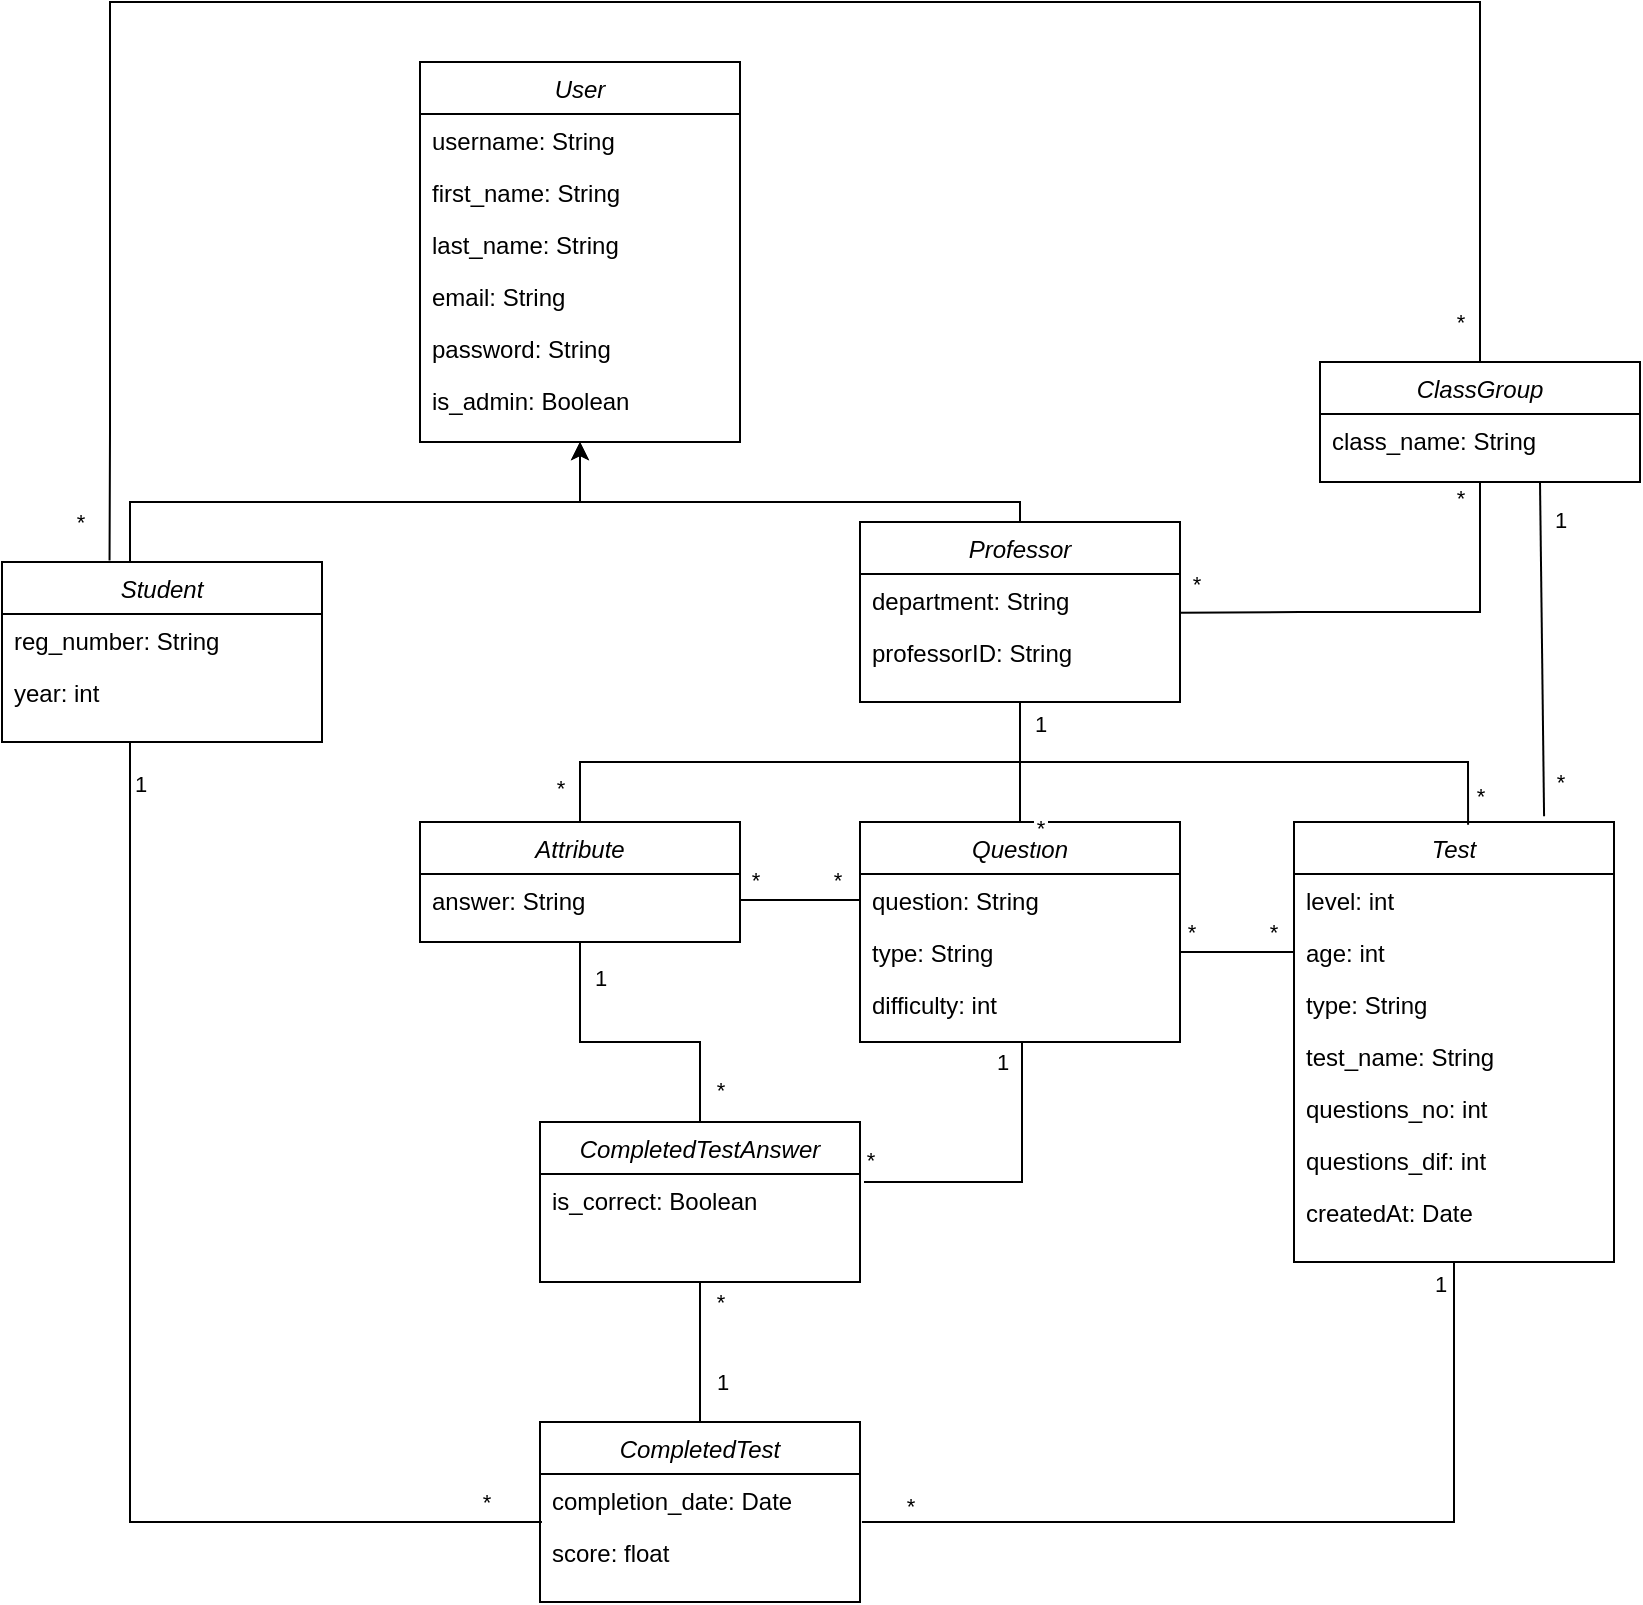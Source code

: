 <mxfile version="24.7.8">
  <diagram id="C5RBs43oDa-KdzZeNtuy" name="Page-1">
    <mxGraphModel dx="721" dy="721" grid="1" gridSize="10" guides="1" tooltips="1" connect="1" arrows="1" fold="1" page="1" pageScale="1" pageWidth="827" pageHeight="1169" math="0" shadow="0">
      <root>
        <mxCell id="WIyWlLk6GJQsqaUBKTNV-0" />
        <mxCell id="WIyWlLk6GJQsqaUBKTNV-1" parent="WIyWlLk6GJQsqaUBKTNV-0" />
        <mxCell id="zkfFHV4jXpPFQw0GAbJ--0" value="User" style="swimlane;fontStyle=2;align=center;verticalAlign=top;childLayout=stackLayout;horizontal=1;startSize=26;horizontalStack=0;resizeParent=1;resizeLast=0;collapsible=1;marginBottom=0;rounded=0;shadow=0;strokeWidth=1;" parent="WIyWlLk6GJQsqaUBKTNV-1" vertex="1">
          <mxGeometry x="209" y="50" width="160" height="190" as="geometry">
            <mxRectangle x="230" y="140" width="160" height="26" as="alternateBounds" />
          </mxGeometry>
        </mxCell>
        <mxCell id="zkfFHV4jXpPFQw0GAbJ--1" value="username: String" style="text;align=left;verticalAlign=top;spacingLeft=4;spacingRight=4;overflow=hidden;rotatable=0;points=[[0,0.5],[1,0.5]];portConstraint=eastwest;" parent="zkfFHV4jXpPFQw0GAbJ--0" vertex="1">
          <mxGeometry y="26" width="160" height="26" as="geometry" />
        </mxCell>
        <mxCell id="zkfFHV4jXpPFQw0GAbJ--2" value="first_name: String" style="text;align=left;verticalAlign=top;spacingLeft=4;spacingRight=4;overflow=hidden;rotatable=0;points=[[0,0.5],[1,0.5]];portConstraint=eastwest;rounded=0;shadow=0;html=0;" parent="zkfFHV4jXpPFQw0GAbJ--0" vertex="1">
          <mxGeometry y="52" width="160" height="26" as="geometry" />
        </mxCell>
        <mxCell id="zkfFHV4jXpPFQw0GAbJ--3" value="last_name: String" style="text;align=left;verticalAlign=top;spacingLeft=4;spacingRight=4;overflow=hidden;rotatable=0;points=[[0,0.5],[1,0.5]];portConstraint=eastwest;rounded=0;shadow=0;html=0;" parent="zkfFHV4jXpPFQw0GAbJ--0" vertex="1">
          <mxGeometry y="78" width="160" height="26" as="geometry" />
        </mxCell>
        <mxCell id="hp9yu2gvQ4f1Yy3YarGS-0" value="email: String" style="text;align=left;verticalAlign=top;spacingLeft=4;spacingRight=4;overflow=hidden;rotatable=0;points=[[0,0.5],[1,0.5]];portConstraint=eastwest;rounded=0;shadow=0;html=0;" parent="zkfFHV4jXpPFQw0GAbJ--0" vertex="1">
          <mxGeometry y="104" width="160" height="26" as="geometry" />
        </mxCell>
        <mxCell id="hp9yu2gvQ4f1Yy3YarGS-1" value="password: String" style="text;align=left;verticalAlign=top;spacingLeft=4;spacingRight=4;overflow=hidden;rotatable=0;points=[[0,0.5],[1,0.5]];portConstraint=eastwest;rounded=0;shadow=0;html=0;" parent="zkfFHV4jXpPFQw0GAbJ--0" vertex="1">
          <mxGeometry y="130" width="160" height="26" as="geometry" />
        </mxCell>
        <mxCell id="hp9yu2gvQ4f1Yy3YarGS-2" value="is_admin: Boolean" style="text;align=left;verticalAlign=top;spacingLeft=4;spacingRight=4;overflow=hidden;rotatable=0;points=[[0,0.5],[1,0.5]];portConstraint=eastwest;rounded=0;shadow=0;html=0;" parent="zkfFHV4jXpPFQw0GAbJ--0" vertex="1">
          <mxGeometry y="156" width="160" height="26" as="geometry" />
        </mxCell>
        <mxCell id="hp9yu2gvQ4f1Yy3YarGS-13" style="edgeStyle=orthogonalEdgeStyle;rounded=0;orthogonalLoop=1;jettySize=auto;html=1;entryX=0.5;entryY=1;entryDx=0;entryDy=0;" parent="WIyWlLk6GJQsqaUBKTNV-1" target="zkfFHV4jXpPFQw0GAbJ--0" edge="1">
          <mxGeometry relative="1" as="geometry">
            <Array as="points">
              <mxPoint x="64" y="270" />
              <mxPoint x="289" y="270" />
            </Array>
            <mxPoint x="64" y="300" as="sourcePoint" />
          </mxGeometry>
        </mxCell>
        <mxCell id="hp9yu2gvQ4f1Yy3YarGS-14" style="edgeStyle=orthogonalEdgeStyle;rounded=0;orthogonalLoop=1;jettySize=auto;html=1;entryX=0.5;entryY=1;entryDx=0;entryDy=0;" parent="WIyWlLk6GJQsqaUBKTNV-1" target="zkfFHV4jXpPFQw0GAbJ--0" edge="1">
          <mxGeometry relative="1" as="geometry">
            <Array as="points">
              <mxPoint x="509" y="270" />
              <mxPoint x="289" y="270" />
            </Array>
            <mxPoint x="509" y="280" as="sourcePoint" />
          </mxGeometry>
        </mxCell>
        <mxCell id="hp9yu2gvQ4f1Yy3YarGS-15" value="Attribute" style="swimlane;fontStyle=2;align=center;verticalAlign=top;childLayout=stackLayout;horizontal=1;startSize=26;horizontalStack=0;resizeParent=1;resizeLast=0;collapsible=1;marginBottom=0;rounded=0;shadow=0;strokeWidth=1;" parent="WIyWlLk6GJQsqaUBKTNV-1" vertex="1">
          <mxGeometry x="209" y="430" width="160" height="60" as="geometry">
            <mxRectangle x="230" y="140" width="160" height="26" as="alternateBounds" />
          </mxGeometry>
        </mxCell>
        <mxCell id="hp9yu2gvQ4f1Yy3YarGS-16" value="answer: String" style="text;align=left;verticalAlign=top;spacingLeft=4;spacingRight=4;overflow=hidden;rotatable=0;points=[[0,0.5],[1,0.5]];portConstraint=eastwest;" parent="hp9yu2gvQ4f1Yy3YarGS-15" vertex="1">
          <mxGeometry y="26" width="160" height="26" as="geometry" />
        </mxCell>
        <mxCell id="hp9yu2gvQ4f1Yy3YarGS-22" value="Question" style="swimlane;fontStyle=2;align=center;verticalAlign=top;childLayout=stackLayout;horizontal=1;startSize=26;horizontalStack=0;resizeParent=1;resizeLast=0;collapsible=1;marginBottom=0;rounded=0;shadow=0;strokeWidth=1;" parent="WIyWlLk6GJQsqaUBKTNV-1" vertex="1">
          <mxGeometry x="429" y="430" width="160" height="110" as="geometry">
            <mxRectangle x="230" y="140" width="160" height="26" as="alternateBounds" />
          </mxGeometry>
        </mxCell>
        <mxCell id="hp9yu2gvQ4f1Yy3YarGS-23" value="question: String" style="text;align=left;verticalAlign=top;spacingLeft=4;spacingRight=4;overflow=hidden;rotatable=0;points=[[0,0.5],[1,0.5]];portConstraint=eastwest;" parent="hp9yu2gvQ4f1Yy3YarGS-22" vertex="1">
          <mxGeometry y="26" width="160" height="26" as="geometry" />
        </mxCell>
        <mxCell id="hp9yu2gvQ4f1Yy3YarGS-26" value="type: String" style="text;align=left;verticalAlign=top;spacingLeft=4;spacingRight=4;overflow=hidden;rotatable=0;points=[[0,0.5],[1,0.5]];portConstraint=eastwest;" parent="hp9yu2gvQ4f1Yy3YarGS-22" vertex="1">
          <mxGeometry y="52" width="160" height="26" as="geometry" />
        </mxCell>
        <mxCell id="hp9yu2gvQ4f1Yy3YarGS-27" value="difficulty: int" style="text;align=left;verticalAlign=top;spacingLeft=4;spacingRight=4;overflow=hidden;rotatable=0;points=[[0,0.5],[1,0.5]];portConstraint=eastwest;" parent="hp9yu2gvQ4f1Yy3YarGS-22" vertex="1">
          <mxGeometry y="78" width="160" height="26" as="geometry" />
        </mxCell>
        <mxCell id="hp9yu2gvQ4f1Yy3YarGS-24" value="Test" style="swimlane;fontStyle=2;align=center;verticalAlign=top;childLayout=stackLayout;horizontal=1;startSize=26;horizontalStack=0;resizeParent=1;resizeLast=0;collapsible=1;marginBottom=0;rounded=0;shadow=0;strokeWidth=1;" parent="WIyWlLk6GJQsqaUBKTNV-1" vertex="1">
          <mxGeometry x="646" y="430" width="160" height="220" as="geometry">
            <mxRectangle x="230" y="140" width="160" height="26" as="alternateBounds" />
          </mxGeometry>
        </mxCell>
        <mxCell id="hp9yu2gvQ4f1Yy3YarGS-25" value="level: int" style="text;align=left;verticalAlign=top;spacingLeft=4;spacingRight=4;overflow=hidden;rotatable=0;points=[[0,0.5],[1,0.5]];portConstraint=eastwest;" parent="hp9yu2gvQ4f1Yy3YarGS-24" vertex="1">
          <mxGeometry y="26" width="160" height="26" as="geometry" />
        </mxCell>
        <mxCell id="hp9yu2gvQ4f1Yy3YarGS-28" value="age: int" style="text;align=left;verticalAlign=top;spacingLeft=4;spacingRight=4;overflow=hidden;rotatable=0;points=[[0,0.5],[1,0.5]];portConstraint=eastwest;" parent="hp9yu2gvQ4f1Yy3YarGS-24" vertex="1">
          <mxGeometry y="52" width="160" height="26" as="geometry" />
        </mxCell>
        <mxCell id="hp9yu2gvQ4f1Yy3YarGS-29" value="type: String" style="text;align=left;verticalAlign=top;spacingLeft=4;spacingRight=4;overflow=hidden;rotatable=0;points=[[0,0.5],[1,0.5]];portConstraint=eastwest;" parent="hp9yu2gvQ4f1Yy3YarGS-24" vertex="1">
          <mxGeometry y="78" width="160" height="26" as="geometry" />
        </mxCell>
        <mxCell id="hp9yu2gvQ4f1Yy3YarGS-30" value="test_name: String" style="text;align=left;verticalAlign=top;spacingLeft=4;spacingRight=4;overflow=hidden;rotatable=0;points=[[0,0.5],[1,0.5]];portConstraint=eastwest;" parent="hp9yu2gvQ4f1Yy3YarGS-24" vertex="1">
          <mxGeometry y="104" width="160" height="26" as="geometry" />
        </mxCell>
        <mxCell id="S7vuBWy0CQymUs5dJtTz-9" value="questions_no: int" style="text;align=left;verticalAlign=top;spacingLeft=4;spacingRight=4;overflow=hidden;rotatable=0;points=[[0,0.5],[1,0.5]];portConstraint=eastwest;" vertex="1" parent="hp9yu2gvQ4f1Yy3YarGS-24">
          <mxGeometry y="130" width="160" height="26" as="geometry" />
        </mxCell>
        <mxCell id="hp9yu2gvQ4f1Yy3YarGS-31" value="questions_dif: int" style="text;align=left;verticalAlign=top;spacingLeft=4;spacingRight=4;overflow=hidden;rotatable=0;points=[[0,0.5],[1,0.5]];portConstraint=eastwest;" parent="hp9yu2gvQ4f1Yy3YarGS-24" vertex="1">
          <mxGeometry y="156" width="160" height="26" as="geometry" />
        </mxCell>
        <mxCell id="S7vuBWy0CQymUs5dJtTz-10" value="createdAt: Date" style="text;align=left;verticalAlign=top;spacingLeft=4;spacingRight=4;overflow=hidden;rotatable=0;points=[[0,0.5],[1,0.5]];portConstraint=eastwest;" vertex="1" parent="hp9yu2gvQ4f1Yy3YarGS-24">
          <mxGeometry y="182" width="160" height="26" as="geometry" />
        </mxCell>
        <mxCell id="hp9yu2gvQ4f1Yy3YarGS-32" value="" style="endArrow=none;html=1;rounded=0;exitX=0.5;exitY=0;exitDx=0;exitDy=0;" parent="WIyWlLk6GJQsqaUBKTNV-1" source="hp9yu2gvQ4f1Yy3YarGS-15" edge="1">
          <mxGeometry width="50" height="50" relative="1" as="geometry">
            <mxPoint x="394" y="480" as="sourcePoint" />
            <mxPoint x="509" y="380" as="targetPoint" />
            <Array as="points">
              <mxPoint x="289" y="400" />
              <mxPoint x="509" y="400" />
            </Array>
          </mxGeometry>
        </mxCell>
        <mxCell id="hp9yu2gvQ4f1Yy3YarGS-44" value="*" style="edgeLabel;html=1;align=center;verticalAlign=middle;resizable=0;points=[];" parent="hp9yu2gvQ4f1Yy3YarGS-32" vertex="1" connectable="0">
          <mxGeometry x="-0.873" relative="1" as="geometry">
            <mxPoint x="-10" as="offset" />
          </mxGeometry>
        </mxCell>
        <mxCell id="hp9yu2gvQ4f1Yy3YarGS-35" value="" style="endArrow=none;html=1;rounded=0;exitX=0.5;exitY=0;exitDx=0;exitDy=0;" parent="WIyWlLk6GJQsqaUBKTNV-1" source="hp9yu2gvQ4f1Yy3YarGS-22" edge="1">
          <mxGeometry width="50" height="50" relative="1" as="geometry">
            <mxPoint x="354" y="440" as="sourcePoint" />
            <mxPoint x="509" y="380" as="targetPoint" />
            <Array as="points">
              <mxPoint x="509" y="400" />
            </Array>
          </mxGeometry>
        </mxCell>
        <mxCell id="hp9yu2gvQ4f1Yy3YarGS-36" value="1&lt;div&gt;&lt;br&gt;&lt;/div&gt;&lt;div&gt;&lt;br&gt;&lt;/div&gt;&lt;div&gt;&lt;br&gt;&lt;/div&gt;&lt;div&gt;*&lt;/div&gt;" style="edgeLabel;html=1;align=center;verticalAlign=middle;resizable=0;points=[];" parent="hp9yu2gvQ4f1Yy3YarGS-35" vertex="1" connectable="0">
          <mxGeometry x="-0.013" y="-2" relative="1" as="geometry">
            <mxPoint x="8" y="1" as="offset" />
          </mxGeometry>
        </mxCell>
        <mxCell id="hp9yu2gvQ4f1Yy3YarGS-37" value="" style="endArrow=none;html=1;rounded=0;exitX=0.544;exitY=0.006;exitDx=0;exitDy=0;exitPerimeter=0;entryX=0.5;entryY=1;entryDx=0;entryDy=0;" parent="WIyWlLk6GJQsqaUBKTNV-1" source="hp9yu2gvQ4f1Yy3YarGS-24" target="S7vuBWy0CQymUs5dJtTz-6" edge="1">
          <mxGeometry width="50" height="50" relative="1" as="geometry">
            <mxPoint x="569" y="440" as="sourcePoint" />
            <mxPoint x="509" y="380" as="targetPoint" />
            <Array as="points">
              <mxPoint x="733" y="400" />
              <mxPoint x="509" y="400" />
            </Array>
          </mxGeometry>
        </mxCell>
        <mxCell id="hp9yu2gvQ4f1Yy3YarGS-45" value="*" style="edgeLabel;html=1;align=center;verticalAlign=middle;resizable=0;points=[];" parent="hp9yu2gvQ4f1Yy3YarGS-37" vertex="1" connectable="0">
          <mxGeometry x="-0.898" y="-1" relative="1" as="geometry">
            <mxPoint x="5" as="offset" />
          </mxGeometry>
        </mxCell>
        <mxCell id="hp9yu2gvQ4f1Yy3YarGS-48" value="" style="endArrow=none;html=1;rounded=0;entryX=0;entryY=0.5;entryDx=0;entryDy=0;exitX=1;exitY=0.5;exitDx=0;exitDy=0;" parent="WIyWlLk6GJQsqaUBKTNV-1" source="hp9yu2gvQ4f1Yy3YarGS-26" target="hp9yu2gvQ4f1Yy3YarGS-28" edge="1">
          <mxGeometry width="50" height="50" relative="1" as="geometry">
            <mxPoint x="99" y="410" as="sourcePoint" />
            <mxPoint x="149" y="360" as="targetPoint" />
          </mxGeometry>
        </mxCell>
        <mxCell id="hp9yu2gvQ4f1Yy3YarGS-49" value="*&amp;nbsp; &amp;nbsp; &amp;nbsp; &amp;nbsp; &amp;nbsp; &amp;nbsp; *" style="edgeLabel;html=1;align=center;verticalAlign=middle;resizable=0;points=[];" parent="hp9yu2gvQ4f1Yy3YarGS-48" vertex="1" connectable="0">
          <mxGeometry x="-0.088" y="-5" relative="1" as="geometry">
            <mxPoint y="-15" as="offset" />
          </mxGeometry>
        </mxCell>
        <mxCell id="hp9yu2gvQ4f1Yy3YarGS-50" value="" style="endArrow=none;html=1;rounded=0;entryX=0;entryY=0.5;entryDx=0;entryDy=0;exitX=1;exitY=0.5;exitDx=0;exitDy=0;" parent="WIyWlLk6GJQsqaUBKTNV-1" source="hp9yu2gvQ4f1Yy3YarGS-16" target="hp9yu2gvQ4f1Yy3YarGS-23" edge="1">
          <mxGeometry width="50" height="50" relative="1" as="geometry">
            <mxPoint x="369" y="470" as="sourcePoint" />
            <mxPoint x="426" y="470" as="targetPoint" />
          </mxGeometry>
        </mxCell>
        <mxCell id="hp9yu2gvQ4f1Yy3YarGS-51" value="*&amp;nbsp; &amp;nbsp; &amp;nbsp; &amp;nbsp; &amp;nbsp; &amp;nbsp; *" style="edgeLabel;html=1;align=center;verticalAlign=middle;resizable=0;points=[];" parent="hp9yu2gvQ4f1Yy3YarGS-50" vertex="1" connectable="0">
          <mxGeometry x="-0.088" y="-5" relative="1" as="geometry">
            <mxPoint y="-15" as="offset" />
          </mxGeometry>
        </mxCell>
        <mxCell id="hp9yu2gvQ4f1Yy3YarGS-57" value="CompletedTest" style="swimlane;fontStyle=2;align=center;verticalAlign=top;childLayout=stackLayout;horizontal=1;startSize=26;horizontalStack=0;resizeParent=1;resizeLast=0;collapsible=1;marginBottom=0;rounded=0;shadow=0;strokeWidth=1;" parent="WIyWlLk6GJQsqaUBKTNV-1" vertex="1">
          <mxGeometry x="269" y="730" width="160" height="90" as="geometry">
            <mxRectangle x="230" y="140" width="160" height="26" as="alternateBounds" />
          </mxGeometry>
        </mxCell>
        <mxCell id="hp9yu2gvQ4f1Yy3YarGS-58" value="completion_date: Date" style="text;align=left;verticalAlign=top;spacingLeft=4;spacingRight=4;overflow=hidden;rotatable=0;points=[[0,0.5],[1,0.5]];portConstraint=eastwest;" parent="hp9yu2gvQ4f1Yy3YarGS-57" vertex="1">
          <mxGeometry y="26" width="160" height="26" as="geometry" />
        </mxCell>
        <mxCell id="Z30YiXFa99hd5pFGkxBP-11" value="score: float" style="text;align=left;verticalAlign=top;spacingLeft=4;spacingRight=4;overflow=hidden;rotatable=0;points=[[0,0.5],[1,0.5]];portConstraint=eastwest;" parent="hp9yu2gvQ4f1Yy3YarGS-57" vertex="1">
          <mxGeometry y="52" width="160" height="26" as="geometry" />
        </mxCell>
        <mxCell id="hp9yu2gvQ4f1Yy3YarGS-59" value="" style="endArrow=none;html=1;rounded=0;exitX=0.006;exitY=0.923;exitDx=0;exitDy=0;exitPerimeter=0;" parent="WIyWlLk6GJQsqaUBKTNV-1" source="hp9yu2gvQ4f1Yy3YarGS-58" edge="1">
          <mxGeometry width="50" height="50" relative="1" as="geometry">
            <mxPoint x="270" y="820" as="sourcePoint" />
            <mxPoint x="64" y="390" as="targetPoint" />
            <Array as="points">
              <mxPoint x="64" y="780" />
              <mxPoint x="64" y="610" />
            </Array>
          </mxGeometry>
        </mxCell>
        <mxCell id="hp9yu2gvQ4f1Yy3YarGS-60" value="*" style="edgeLabel;html=1;align=center;verticalAlign=middle;resizable=0;points=[];" parent="hp9yu2gvQ4f1Yy3YarGS-59" vertex="1" connectable="0">
          <mxGeometry x="-0.873" relative="1" as="geometry">
            <mxPoint x="10" y="-10" as="offset" />
          </mxGeometry>
        </mxCell>
        <mxCell id="hp9yu2gvQ4f1Yy3YarGS-61" value="1" style="edgeLabel;html=1;align=center;verticalAlign=middle;resizable=0;points=[];" parent="hp9yu2gvQ4f1Yy3YarGS-59" vertex="1" connectable="0">
          <mxGeometry x="0.93" relative="1" as="geometry">
            <mxPoint x="5" as="offset" />
          </mxGeometry>
        </mxCell>
        <mxCell id="hp9yu2gvQ4f1Yy3YarGS-62" value="" style="endArrow=none;html=1;rounded=0;entryX=1.006;entryY=0.923;entryDx=0;entryDy=0;entryPerimeter=0;exitX=0.5;exitY=1;exitDx=0;exitDy=0;" parent="WIyWlLk6GJQsqaUBKTNV-1" target="hp9yu2gvQ4f1Yy3YarGS-58" edge="1" source="hp9yu2gvQ4f1Yy3YarGS-24">
          <mxGeometry width="50" height="50" relative="1" as="geometry">
            <mxPoint x="730" y="690" as="sourcePoint" />
            <mxPoint x="430" y="806" as="targetPoint" />
            <Array as="points">
              <mxPoint x="726" y="780" />
            </Array>
          </mxGeometry>
        </mxCell>
        <mxCell id="hp9yu2gvQ4f1Yy3YarGS-63" value="*" style="edgeLabel;html=1;align=center;verticalAlign=middle;resizable=0;points=[];" parent="hp9yu2gvQ4f1Yy3YarGS-62" vertex="1" connectable="0">
          <mxGeometry x="0.889" y="1" relative="1" as="geometry">
            <mxPoint y="-9" as="offset" />
          </mxGeometry>
        </mxCell>
        <mxCell id="hp9yu2gvQ4f1Yy3YarGS-64" value="1" style="edgeLabel;html=1;align=center;verticalAlign=middle;resizable=0;points=[];" parent="hp9yu2gvQ4f1Yy3YarGS-62" vertex="1" connectable="0">
          <mxGeometry x="-0.949" relative="1" as="geometry">
            <mxPoint x="-7" as="offset" />
          </mxGeometry>
        </mxCell>
        <mxCell id="hp9yu2gvQ4f1Yy3YarGS-71" value="ClassGroup" style="swimlane;fontStyle=2;align=center;verticalAlign=top;childLayout=stackLayout;horizontal=1;startSize=26;horizontalStack=0;resizeParent=1;resizeLast=0;collapsible=1;marginBottom=0;rounded=0;shadow=0;strokeWidth=1;" parent="WIyWlLk6GJQsqaUBKTNV-1" vertex="1">
          <mxGeometry x="659" y="200" width="160" height="60" as="geometry">
            <mxRectangle x="230" y="140" width="160" height="26" as="alternateBounds" />
          </mxGeometry>
        </mxCell>
        <mxCell id="hp9yu2gvQ4f1Yy3YarGS-72" value="class_name: String" style="text;align=left;verticalAlign=top;spacingLeft=4;spacingRight=4;overflow=hidden;rotatable=0;points=[[0,0.5],[1,0.5]];portConstraint=eastwest;" parent="hp9yu2gvQ4f1Yy3YarGS-71" vertex="1">
          <mxGeometry y="26" width="160" height="26" as="geometry" />
        </mxCell>
        <mxCell id="hp9yu2gvQ4f1Yy3YarGS-73" value="" style="endArrow=none;html=1;rounded=0;exitX=0.5;exitY=1;exitDx=0;exitDy=0;entryX=0.998;entryY=0.744;entryDx=0;entryDy=0;entryPerimeter=0;" parent="WIyWlLk6GJQsqaUBKTNV-1" source="hp9yu2gvQ4f1Yy3YarGS-71" target="S7vuBWy0CQymUs5dJtTz-7" edge="1">
          <mxGeometry width="50" height="50" relative="1" as="geometry">
            <mxPoint x="699" y="325" as="sourcePoint" />
            <mxPoint x="591" y="326" as="targetPoint" />
            <Array as="points">
              <mxPoint x="739" y="290" />
              <mxPoint x="739" y="325" />
              <mxPoint x="649" y="325" />
            </Array>
          </mxGeometry>
        </mxCell>
        <mxCell id="hp9yu2gvQ4f1Yy3YarGS-74" value="*" style="edgeLabel;html=1;align=center;verticalAlign=middle;resizable=0;points=[];" parent="hp9yu2gvQ4f1Yy3YarGS-73" vertex="1" connectable="0">
          <mxGeometry x="0.928" y="-1" relative="1" as="geometry">
            <mxPoint y="-14" as="offset" />
          </mxGeometry>
        </mxCell>
        <mxCell id="hp9yu2gvQ4f1Yy3YarGS-75" value="*" style="edgeLabel;html=1;align=center;verticalAlign=middle;resizable=0;points=[];" parent="hp9yu2gvQ4f1Yy3YarGS-73" vertex="1" connectable="0">
          <mxGeometry x="-0.927" relative="1" as="geometry">
            <mxPoint x="-10" as="offset" />
          </mxGeometry>
        </mxCell>
        <mxCell id="AV3rUsQxtOsMWYr95vvP-0" value="" style="endArrow=none;html=1;rounded=0;entryX=0.407;entryY=-0.016;entryDx=0;entryDy=0;exitX=0.5;exitY=0;exitDx=0;exitDy=0;entryPerimeter=0;" parent="WIyWlLk6GJQsqaUBKTNV-1" source="hp9yu2gvQ4f1Yy3YarGS-71" edge="1">
          <mxGeometry width="50" height="50" relative="1" as="geometry">
            <mxPoint x="144" y="170" as="sourcePoint" />
            <mxPoint x="53.77" y="299.2" as="targetPoint" />
            <Array as="points">
              <mxPoint x="739" y="20" />
              <mxPoint x="159" y="20" />
              <mxPoint x="54" y="20" />
              <mxPoint x="54" y="235" />
            </Array>
          </mxGeometry>
        </mxCell>
        <mxCell id="AV3rUsQxtOsMWYr95vvP-1" value="*" style="edgeLabel;html=1;align=center;verticalAlign=middle;resizable=0;points=[];" parent="AV3rUsQxtOsMWYr95vvP-0" vertex="1" connectable="0">
          <mxGeometry x="0.928" y="-1" relative="1" as="geometry">
            <mxPoint x="-14" y="22" as="offset" />
          </mxGeometry>
        </mxCell>
        <mxCell id="AV3rUsQxtOsMWYr95vvP-2" value="*" style="edgeLabel;html=1;align=center;verticalAlign=middle;resizable=0;points=[];" parent="AV3rUsQxtOsMWYr95vvP-0" vertex="1" connectable="0">
          <mxGeometry x="-0.927" relative="1" as="geometry">
            <mxPoint x="-10" y="22" as="offset" />
          </mxGeometry>
        </mxCell>
        <mxCell id="AV3rUsQxtOsMWYr95vvP-6" value="" style="endArrow=none;html=1;rounded=0;exitX=0.75;exitY=1;exitDx=0;exitDy=0;entryX=0.844;entryY=-0.018;entryDx=0;entryDy=0;entryPerimeter=0;" parent="WIyWlLk6GJQsqaUBKTNV-1" edge="1">
          <mxGeometry width="50" height="50" relative="1" as="geometry">
            <mxPoint x="769" y="260" as="sourcePoint" />
            <mxPoint x="771.04" y="427.12" as="targetPoint" />
          </mxGeometry>
        </mxCell>
        <mxCell id="AV3rUsQxtOsMWYr95vvP-8" value="1" style="edgeLabel;html=1;align=center;verticalAlign=middle;resizable=0;points=[];" parent="AV3rUsQxtOsMWYr95vvP-6" vertex="1" connectable="0">
          <mxGeometry x="-0.772" y="2" relative="1" as="geometry">
            <mxPoint x="8" as="offset" />
          </mxGeometry>
        </mxCell>
        <mxCell id="AV3rUsQxtOsMWYr95vvP-9" value="*" style="edgeLabel;html=1;align=center;verticalAlign=middle;resizable=0;points=[];" parent="AV3rUsQxtOsMWYr95vvP-6" vertex="1" connectable="0">
          <mxGeometry x="0.793" y="3" relative="1" as="geometry">
            <mxPoint x="5" as="offset" />
          </mxGeometry>
        </mxCell>
        <mxCell id="Z30YiXFa99hd5pFGkxBP-0" value="CompletedTestAnswer" style="swimlane;fontStyle=2;align=center;verticalAlign=top;childLayout=stackLayout;horizontal=1;startSize=26;horizontalStack=0;resizeParent=1;resizeLast=0;collapsible=1;marginBottom=0;rounded=0;shadow=0;strokeWidth=1;" parent="WIyWlLk6GJQsqaUBKTNV-1" vertex="1">
          <mxGeometry x="269" y="580" width="160" height="80" as="geometry">
            <mxRectangle x="230" y="140" width="160" height="26" as="alternateBounds" />
          </mxGeometry>
        </mxCell>
        <mxCell id="Z30YiXFa99hd5pFGkxBP-1" value="is_correct: Boolean" style="text;align=left;verticalAlign=top;spacingLeft=4;spacingRight=4;overflow=hidden;rotatable=0;points=[[0,0.5],[1,0.5]];portConstraint=eastwest;" parent="Z30YiXFa99hd5pFGkxBP-0" vertex="1">
          <mxGeometry y="26" width="160" height="26" as="geometry" />
        </mxCell>
        <mxCell id="Z30YiXFa99hd5pFGkxBP-12" value="" style="endArrow=none;html=1;rounded=0;entryX=0.5;entryY=0;entryDx=0;entryDy=0;exitX=0.5;exitY=1;exitDx=0;exitDy=0;" parent="WIyWlLk6GJQsqaUBKTNV-1" source="Z30YiXFa99hd5pFGkxBP-0" target="hp9yu2gvQ4f1Yy3YarGS-57" edge="1">
          <mxGeometry width="50" height="50" relative="1" as="geometry">
            <mxPoint x="350" y="720" as="sourcePoint" />
            <mxPoint x="350" y="750" as="targetPoint" />
          </mxGeometry>
        </mxCell>
        <mxCell id="Z30YiXFa99hd5pFGkxBP-14" value="1" style="edgeLabel;html=1;align=center;verticalAlign=middle;resizable=0;points=[];" parent="Z30YiXFa99hd5pFGkxBP-12" vertex="1" connectable="0">
          <mxGeometry x="-0.4" y="3" relative="1" as="geometry">
            <mxPoint x="8" y="29" as="offset" />
          </mxGeometry>
        </mxCell>
        <mxCell id="Z30YiXFa99hd5pFGkxBP-15" value="*" style="edgeLabel;html=1;align=center;verticalAlign=middle;resizable=0;points=[];" parent="Z30YiXFa99hd5pFGkxBP-12" vertex="1" connectable="0">
          <mxGeometry x="0.6" y="2" relative="1" as="geometry">
            <mxPoint x="8" y="-46" as="offset" />
          </mxGeometry>
        </mxCell>
        <mxCell id="Z30YiXFa99hd5pFGkxBP-16" value="" style="endArrow=none;html=1;rounded=0;" parent="WIyWlLk6GJQsqaUBKTNV-1" edge="1">
          <mxGeometry width="50" height="50" relative="1" as="geometry">
            <mxPoint x="510" y="540" as="sourcePoint" />
            <mxPoint x="431" y="610" as="targetPoint" />
            <Array as="points">
              <mxPoint x="510" y="610" />
            </Array>
          </mxGeometry>
        </mxCell>
        <mxCell id="Z30YiXFa99hd5pFGkxBP-17" value="1" style="edgeLabel;html=1;align=center;verticalAlign=middle;resizable=0;points=[];" parent="Z30YiXFa99hd5pFGkxBP-16" vertex="1" connectable="0">
          <mxGeometry x="-0.4" y="3" relative="1" as="geometry">
            <mxPoint x="-13" y="-35" as="offset" />
          </mxGeometry>
        </mxCell>
        <mxCell id="Z30YiXFa99hd5pFGkxBP-18" value="*" style="edgeLabel;html=1;align=center;verticalAlign=middle;resizable=0;points=[];" parent="Z30YiXFa99hd5pFGkxBP-16" vertex="1" connectable="0">
          <mxGeometry x="0.6" y="2" relative="1" as="geometry">
            <mxPoint x="-27" y="-13" as="offset" />
          </mxGeometry>
        </mxCell>
        <mxCell id="Z30YiXFa99hd5pFGkxBP-19" value="" style="endArrow=none;html=1;rounded=0;entryX=0.5;entryY=0;entryDx=0;entryDy=0;exitX=0.5;exitY=1;exitDx=0;exitDy=0;" parent="WIyWlLk6GJQsqaUBKTNV-1" source="hp9yu2gvQ4f1Yy3YarGS-15" target="Z30YiXFa99hd5pFGkxBP-0" edge="1">
          <mxGeometry width="50" height="50" relative="1" as="geometry">
            <mxPoint x="340" y="510" as="sourcePoint" />
            <mxPoint x="340" y="560" as="targetPoint" />
            <Array as="points">
              <mxPoint x="289" y="540" />
              <mxPoint x="349" y="540" />
            </Array>
          </mxGeometry>
        </mxCell>
        <mxCell id="Z30YiXFa99hd5pFGkxBP-20" value="1" style="edgeLabel;html=1;align=center;verticalAlign=middle;resizable=0;points=[];" parent="Z30YiXFa99hd5pFGkxBP-19" vertex="1" connectable="0">
          <mxGeometry x="-0.4" y="3" relative="1" as="geometry">
            <mxPoint x="7" y="-27" as="offset" />
          </mxGeometry>
        </mxCell>
        <mxCell id="Z30YiXFa99hd5pFGkxBP-21" value="*" style="edgeLabel;html=1;align=center;verticalAlign=middle;resizable=0;points=[];" parent="Z30YiXFa99hd5pFGkxBP-19" vertex="1" connectable="0">
          <mxGeometry x="0.6" y="2" relative="1" as="geometry">
            <mxPoint x="8" y="14" as="offset" />
          </mxGeometry>
        </mxCell>
        <mxCell id="S7vuBWy0CQymUs5dJtTz-1" value="Student" style="swimlane;fontStyle=2;align=center;verticalAlign=top;childLayout=stackLayout;horizontal=1;startSize=26;horizontalStack=0;resizeParent=1;resizeLast=0;collapsible=1;marginBottom=0;rounded=0;shadow=0;strokeWidth=1;" vertex="1" parent="WIyWlLk6GJQsqaUBKTNV-1">
          <mxGeometry y="300" width="160" height="90" as="geometry">
            <mxRectangle x="230" y="140" width="160" height="26" as="alternateBounds" />
          </mxGeometry>
        </mxCell>
        <mxCell id="S7vuBWy0CQymUs5dJtTz-2" value="reg_number: String" style="text;align=left;verticalAlign=top;spacingLeft=4;spacingRight=4;overflow=hidden;rotatable=0;points=[[0,0.5],[1,0.5]];portConstraint=eastwest;" vertex="1" parent="S7vuBWy0CQymUs5dJtTz-1">
          <mxGeometry y="26" width="160" height="26" as="geometry" />
        </mxCell>
        <mxCell id="S7vuBWy0CQymUs5dJtTz-4" value="year: int" style="text;align=left;verticalAlign=top;spacingLeft=4;spacingRight=4;overflow=hidden;rotatable=0;points=[[0,0.5],[1,0.5]];portConstraint=eastwest;" vertex="1" parent="S7vuBWy0CQymUs5dJtTz-1">
          <mxGeometry y="52" width="160" height="26" as="geometry" />
        </mxCell>
        <mxCell id="S7vuBWy0CQymUs5dJtTz-6" value="Professor" style="swimlane;fontStyle=2;align=center;verticalAlign=top;childLayout=stackLayout;horizontal=1;startSize=26;horizontalStack=0;resizeParent=1;resizeLast=0;collapsible=1;marginBottom=0;rounded=0;shadow=0;strokeWidth=1;" vertex="1" parent="WIyWlLk6GJQsqaUBKTNV-1">
          <mxGeometry x="429" y="280" width="160" height="90" as="geometry">
            <mxRectangle x="230" y="140" width="160" height="26" as="alternateBounds" />
          </mxGeometry>
        </mxCell>
        <mxCell id="S7vuBWy0CQymUs5dJtTz-7" value="department: String" style="text;align=left;verticalAlign=top;spacingLeft=4;spacingRight=4;overflow=hidden;rotatable=0;points=[[0,0.5],[1,0.5]];portConstraint=eastwest;" vertex="1" parent="S7vuBWy0CQymUs5dJtTz-6">
          <mxGeometry y="26" width="160" height="26" as="geometry" />
        </mxCell>
        <mxCell id="S7vuBWy0CQymUs5dJtTz-8" value="professorID: String" style="text;align=left;verticalAlign=top;spacingLeft=4;spacingRight=4;overflow=hidden;rotatable=0;points=[[0,0.5],[1,0.5]];portConstraint=eastwest;" vertex="1" parent="S7vuBWy0CQymUs5dJtTz-6">
          <mxGeometry y="52" width="160" height="26" as="geometry" />
        </mxCell>
      </root>
    </mxGraphModel>
  </diagram>
</mxfile>
